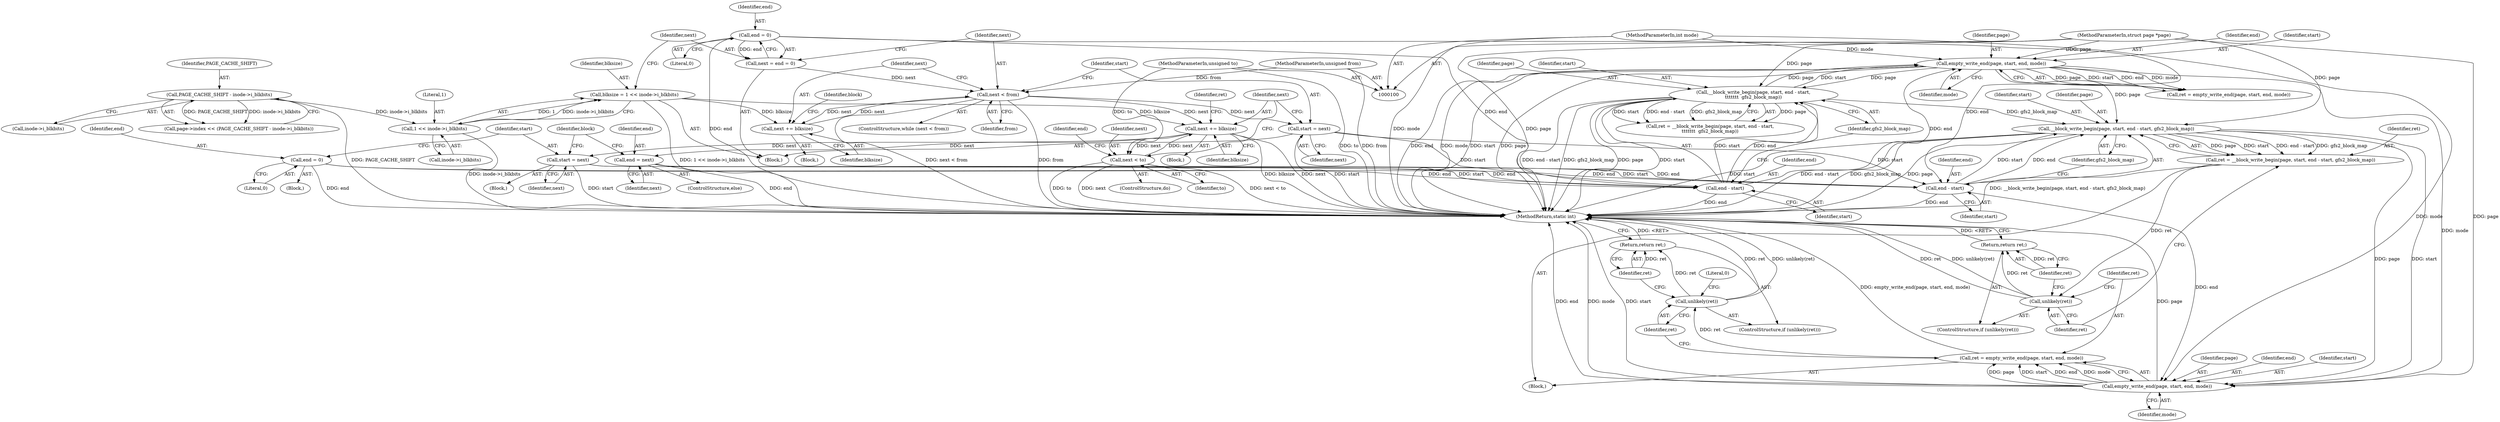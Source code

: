 digraph "1_linux_64dd153c83743af81f20924c6343652d731eeecb_4@API" {
"1000227" [label="(Call,__block_write_begin(page, start, end - start, gfs2_block_map))"];
"1000197" [label="(Call,empty_write_end(page, start, end, mode))"];
"1000183" [label="(Call,__block_write_begin(page, start, end - start,\n\t\t\t\t\t\t\t  gfs2_block_map))"];
"1000101" [label="(MethodParameterIn,struct page *page)"];
"1000186" [label="(Call,end - start)"];
"1000140" [label="(Call,end = 0)"];
"1000207" [label="(Call,end = 0)"];
"1000214" [label="(Call,end = next)"];
"1000158" [label="(Call,next += blksize)"];
"1000131" [label="(Call,blksize = 1 << inode->i_blkbits)"];
"1000133" [label="(Call,1 << inode->i_blkbits)"];
"1000125" [label="(Call,PAGE_CACHE_SHIFT - inode->i_blkbits)"];
"1000219" [label="(Call,next < to)"];
"1000103" [label="(MethodParameterIn,unsigned to)"];
"1000144" [label="(Call,next < from)"];
"1000138" [label="(Call,next = end = 0)"];
"1000148" [label="(Call,next += blksize)"];
"1000102" [label="(MethodParameterIn,unsigned from)"];
"1000153" [label="(Call,start = next)"];
"1000210" [label="(Call,start = next)"];
"1000104" [label="(MethodParameterIn,int mode)"];
"1000230" [label="(Call,end - start)"];
"1000225" [label="(Call,ret = __block_write_begin(page, start, end - start, gfs2_block_map))"];
"1000235" [label="(Call,unlikely(ret))"];
"1000237" [label="(Return,return ret;)"];
"1000241" [label="(Call,empty_write_end(page, start, end, mode))"];
"1000239" [label="(Call,ret = empty_write_end(page, start, end, mode))"];
"1000247" [label="(Call,unlikely(ret))"];
"1000249" [label="(Return,return ret;)"];
"1000227" [label="(Call,__block_write_begin(page, start, end - start, gfs2_block_map))"];
"1000133" [label="(Call,1 << inode->i_blkbits)"];
"1000224" [label="(Block,)"];
"1000177" [label="(Block,)"];
"1000241" [label="(Call,empty_write_end(page, start, end, mode))"];
"1000226" [label="(Identifier,ret)"];
"1000134" [label="(Literal,1)"];
"1000252" [label="(Literal,0)"];
"1000187" [label="(Identifier,end)"];
"1000250" [label="(Identifier,ret)"];
"1000183" [label="(Call,__block_write_begin(page, start, end - start,\n\t\t\t\t\t\t\t  gfs2_block_map))"];
"1000127" [label="(Call,inode->i_blkbits)"];
"1000201" [label="(Identifier,mode)"];
"1000213" [label="(ControlStructure,else)"];
"1000233" [label="(Identifier,gfs2_block_map)"];
"1000135" [label="(Call,inode->i_blkbits)"];
"1000139" [label="(Identifier,next)"];
"1000180" [label="(Block,)"];
"1000132" [label="(Identifier,blksize)"];
"1000225" [label="(Call,ret = __block_write_begin(page, start, end - start, gfs2_block_map))"];
"1000188" [label="(Identifier,start)"];
"1000246" [label="(ControlStructure,if (unlikely(ret)))"];
"1000181" [label="(Call,ret = __block_write_begin(page, start, end - start,\n\t\t\t\t\t\t\t  gfs2_block_map))"];
"1000131" [label="(Call,blksize = 1 << inode->i_blkbits)"];
"1000185" [label="(Identifier,start)"];
"1000199" [label="(Identifier,start)"];
"1000209" [label="(Literal,0)"];
"1000152" [label="(Identifier,block)"];
"1000253" [label="(MethodReturn,static int)"];
"1000212" [label="(Identifier,next)"];
"1000230" [label="(Call,end - start)"];
"1000159" [label="(Identifier,next)"];
"1000198" [label="(Identifier,page)"];
"1000140" [label="(Call,end = 0)"];
"1000105" [label="(Block,)"];
"1000162" [label="(Identifier,ret)"];
"1000138" [label="(Call,next = end = 0)"];
"1000157" [label="(Block,)"];
"1000144" [label="(Call,next < from)"];
"1000229" [label="(Identifier,start)"];
"1000189" [label="(Identifier,gfs2_block_map)"];
"1000235" [label="(Call,unlikely(ret))"];
"1000245" [label="(Identifier,mode)"];
"1000242" [label="(Identifier,page)"];
"1000148" [label="(Call,next += blksize)"];
"1000228" [label="(Identifier,page)"];
"1000102" [label="(MethodParameterIn,unsigned from)"];
"1000153" [label="(Call,start = next)"];
"1000232" [label="(Identifier,start)"];
"1000154" [label="(Identifier,start)"];
"1000216" [label="(Identifier,next)"];
"1000104" [label="(MethodParameterIn,int mode)"];
"1000143" [label="(ControlStructure,while (next < from))"];
"1000141" [label="(Identifier,end)"];
"1000200" [label="(Identifier,end)"];
"1000186" [label="(Call,end - start)"];
"1000184" [label="(Identifier,page)"];
"1000195" [label="(Call,ret = empty_write_end(page, start, end, mode))"];
"1000155" [label="(Identifier,next)"];
"1000142" [label="(Literal,0)"];
"1000211" [label="(Identifier,start)"];
"1000240" [label="(Identifier,ret)"];
"1000234" [label="(ControlStructure,if (unlikely(ret)))"];
"1000197" [label="(Call,empty_write_end(page, start, end, mode))"];
"1000126" [label="(Identifier,PAGE_CACHE_SHIFT)"];
"1000248" [label="(Identifier,ret)"];
"1000244" [label="(Identifier,end)"];
"1000146" [label="(Identifier,from)"];
"1000121" [label="(Call,page->index << (PAGE_CACHE_SHIFT - inode->i_blkbits))"];
"1000101" [label="(MethodParameterIn,struct page *page)"];
"1000158" [label="(Call,next += blksize)"];
"1000149" [label="(Identifier,next)"];
"1000238" [label="(Identifier,ret)"];
"1000223" [label="(Identifier,end)"];
"1000147" [label="(Block,)"];
"1000207" [label="(Call,end = 0)"];
"1000156" [label="(ControlStructure,do)"];
"1000239" [label="(Call,ret = empty_write_end(page, start, end, mode))"];
"1000220" [label="(Identifier,next)"];
"1000150" [label="(Identifier,blksize)"];
"1000218" [label="(Identifier,block)"];
"1000210" [label="(Call,start = next)"];
"1000125" [label="(Call,PAGE_CACHE_SHIFT - inode->i_blkbits)"];
"1000247" [label="(Call,unlikely(ret))"];
"1000219" [label="(Call,next < to)"];
"1000145" [label="(Identifier,next)"];
"1000214" [label="(Call,end = next)"];
"1000236" [label="(Identifier,ret)"];
"1000249" [label="(Return,return ret;)"];
"1000103" [label="(MethodParameterIn,unsigned to)"];
"1000221" [label="(Identifier,to)"];
"1000231" [label="(Identifier,end)"];
"1000215" [label="(Identifier,end)"];
"1000237" [label="(Return,return ret;)"];
"1000243" [label="(Identifier,start)"];
"1000208" [label="(Identifier,end)"];
"1000160" [label="(Identifier,blksize)"];
"1000227" -> "1000225"  [label="AST: "];
"1000227" -> "1000233"  [label="CFG: "];
"1000228" -> "1000227"  [label="AST: "];
"1000229" -> "1000227"  [label="AST: "];
"1000230" -> "1000227"  [label="AST: "];
"1000233" -> "1000227"  [label="AST: "];
"1000225" -> "1000227"  [label="CFG: "];
"1000227" -> "1000253"  [label="DDG: gfs2_block_map"];
"1000227" -> "1000253"  [label="DDG: page"];
"1000227" -> "1000253"  [label="DDG: start"];
"1000227" -> "1000253"  [label="DDG: end - start"];
"1000227" -> "1000225"  [label="DDG: page"];
"1000227" -> "1000225"  [label="DDG: start"];
"1000227" -> "1000225"  [label="DDG: end - start"];
"1000227" -> "1000225"  [label="DDG: gfs2_block_map"];
"1000197" -> "1000227"  [label="DDG: page"];
"1000101" -> "1000227"  [label="DDG: page"];
"1000230" -> "1000227"  [label="DDG: start"];
"1000230" -> "1000227"  [label="DDG: end"];
"1000183" -> "1000227"  [label="DDG: gfs2_block_map"];
"1000227" -> "1000241"  [label="DDG: page"];
"1000227" -> "1000241"  [label="DDG: start"];
"1000197" -> "1000195"  [label="AST: "];
"1000197" -> "1000201"  [label="CFG: "];
"1000198" -> "1000197"  [label="AST: "];
"1000199" -> "1000197"  [label="AST: "];
"1000200" -> "1000197"  [label="AST: "];
"1000201" -> "1000197"  [label="AST: "];
"1000195" -> "1000197"  [label="CFG: "];
"1000197" -> "1000253"  [label="DDG: end"];
"1000197" -> "1000253"  [label="DDG: mode"];
"1000197" -> "1000253"  [label="DDG: start"];
"1000197" -> "1000253"  [label="DDG: page"];
"1000197" -> "1000183"  [label="DDG: page"];
"1000197" -> "1000195"  [label="DDG: page"];
"1000197" -> "1000195"  [label="DDG: start"];
"1000197" -> "1000195"  [label="DDG: end"];
"1000197" -> "1000195"  [label="DDG: mode"];
"1000183" -> "1000197"  [label="DDG: page"];
"1000183" -> "1000197"  [label="DDG: start"];
"1000101" -> "1000197"  [label="DDG: page"];
"1000186" -> "1000197"  [label="DDG: end"];
"1000104" -> "1000197"  [label="DDG: mode"];
"1000197" -> "1000241"  [label="DDG: mode"];
"1000183" -> "1000181"  [label="AST: "];
"1000183" -> "1000189"  [label="CFG: "];
"1000184" -> "1000183"  [label="AST: "];
"1000185" -> "1000183"  [label="AST: "];
"1000186" -> "1000183"  [label="AST: "];
"1000189" -> "1000183"  [label="AST: "];
"1000181" -> "1000183"  [label="CFG: "];
"1000183" -> "1000253"  [label="DDG: start"];
"1000183" -> "1000253"  [label="DDG: end - start"];
"1000183" -> "1000253"  [label="DDG: gfs2_block_map"];
"1000183" -> "1000253"  [label="DDG: page"];
"1000183" -> "1000181"  [label="DDG: page"];
"1000183" -> "1000181"  [label="DDG: start"];
"1000183" -> "1000181"  [label="DDG: end - start"];
"1000183" -> "1000181"  [label="DDG: gfs2_block_map"];
"1000101" -> "1000183"  [label="DDG: page"];
"1000186" -> "1000183"  [label="DDG: start"];
"1000186" -> "1000183"  [label="DDG: end"];
"1000101" -> "1000100"  [label="AST: "];
"1000101" -> "1000253"  [label="DDG: page"];
"1000101" -> "1000241"  [label="DDG: page"];
"1000186" -> "1000188"  [label="CFG: "];
"1000187" -> "1000186"  [label="AST: "];
"1000188" -> "1000186"  [label="AST: "];
"1000189" -> "1000186"  [label="CFG: "];
"1000186" -> "1000253"  [label="DDG: end"];
"1000140" -> "1000186"  [label="DDG: end"];
"1000207" -> "1000186"  [label="DDG: end"];
"1000214" -> "1000186"  [label="DDG: end"];
"1000153" -> "1000186"  [label="DDG: start"];
"1000210" -> "1000186"  [label="DDG: start"];
"1000140" -> "1000138"  [label="AST: "];
"1000140" -> "1000142"  [label="CFG: "];
"1000141" -> "1000140"  [label="AST: "];
"1000142" -> "1000140"  [label="AST: "];
"1000138" -> "1000140"  [label="CFG: "];
"1000140" -> "1000253"  [label="DDG: end"];
"1000140" -> "1000138"  [label="DDG: end"];
"1000140" -> "1000230"  [label="DDG: end"];
"1000207" -> "1000180"  [label="AST: "];
"1000207" -> "1000209"  [label="CFG: "];
"1000208" -> "1000207"  [label="AST: "];
"1000209" -> "1000207"  [label="AST: "];
"1000211" -> "1000207"  [label="CFG: "];
"1000207" -> "1000253"  [label="DDG: end"];
"1000207" -> "1000230"  [label="DDG: end"];
"1000214" -> "1000213"  [label="AST: "];
"1000214" -> "1000216"  [label="CFG: "];
"1000215" -> "1000214"  [label="AST: "];
"1000216" -> "1000214"  [label="AST: "];
"1000218" -> "1000214"  [label="CFG: "];
"1000214" -> "1000253"  [label="DDG: end"];
"1000158" -> "1000214"  [label="DDG: next"];
"1000214" -> "1000230"  [label="DDG: end"];
"1000158" -> "1000157"  [label="AST: "];
"1000158" -> "1000160"  [label="CFG: "];
"1000159" -> "1000158"  [label="AST: "];
"1000160" -> "1000158"  [label="AST: "];
"1000162" -> "1000158"  [label="CFG: "];
"1000158" -> "1000253"  [label="DDG: next"];
"1000158" -> "1000253"  [label="DDG: blksize"];
"1000131" -> "1000158"  [label="DDG: blksize"];
"1000219" -> "1000158"  [label="DDG: next"];
"1000144" -> "1000158"  [label="DDG: next"];
"1000158" -> "1000210"  [label="DDG: next"];
"1000158" -> "1000219"  [label="DDG: next"];
"1000131" -> "1000105"  [label="AST: "];
"1000131" -> "1000133"  [label="CFG: "];
"1000132" -> "1000131"  [label="AST: "];
"1000133" -> "1000131"  [label="AST: "];
"1000139" -> "1000131"  [label="CFG: "];
"1000131" -> "1000253"  [label="DDG: 1 << inode->i_blkbits"];
"1000133" -> "1000131"  [label="DDG: 1"];
"1000133" -> "1000131"  [label="DDG: inode->i_blkbits"];
"1000131" -> "1000148"  [label="DDG: blksize"];
"1000133" -> "1000135"  [label="CFG: "];
"1000134" -> "1000133"  [label="AST: "];
"1000135" -> "1000133"  [label="AST: "];
"1000133" -> "1000253"  [label="DDG: inode->i_blkbits"];
"1000125" -> "1000133"  [label="DDG: inode->i_blkbits"];
"1000125" -> "1000121"  [label="AST: "];
"1000125" -> "1000127"  [label="CFG: "];
"1000126" -> "1000125"  [label="AST: "];
"1000127" -> "1000125"  [label="AST: "];
"1000121" -> "1000125"  [label="CFG: "];
"1000125" -> "1000253"  [label="DDG: PAGE_CACHE_SHIFT"];
"1000125" -> "1000121"  [label="DDG: PAGE_CACHE_SHIFT"];
"1000125" -> "1000121"  [label="DDG: inode->i_blkbits"];
"1000219" -> "1000156"  [label="AST: "];
"1000219" -> "1000221"  [label="CFG: "];
"1000220" -> "1000219"  [label="AST: "];
"1000221" -> "1000219"  [label="AST: "];
"1000159" -> "1000219"  [label="CFG: "];
"1000223" -> "1000219"  [label="CFG: "];
"1000219" -> "1000253"  [label="DDG: next < to"];
"1000219" -> "1000253"  [label="DDG: to"];
"1000219" -> "1000253"  [label="DDG: next"];
"1000103" -> "1000219"  [label="DDG: to"];
"1000103" -> "1000100"  [label="AST: "];
"1000103" -> "1000253"  [label="DDG: to"];
"1000144" -> "1000143"  [label="AST: "];
"1000144" -> "1000146"  [label="CFG: "];
"1000145" -> "1000144"  [label="AST: "];
"1000146" -> "1000144"  [label="AST: "];
"1000149" -> "1000144"  [label="CFG: "];
"1000154" -> "1000144"  [label="CFG: "];
"1000144" -> "1000253"  [label="DDG: next < from"];
"1000144" -> "1000253"  [label="DDG: from"];
"1000138" -> "1000144"  [label="DDG: next"];
"1000148" -> "1000144"  [label="DDG: next"];
"1000102" -> "1000144"  [label="DDG: from"];
"1000144" -> "1000148"  [label="DDG: next"];
"1000144" -> "1000153"  [label="DDG: next"];
"1000138" -> "1000105"  [label="AST: "];
"1000139" -> "1000138"  [label="AST: "];
"1000145" -> "1000138"  [label="CFG: "];
"1000148" -> "1000147"  [label="AST: "];
"1000148" -> "1000150"  [label="CFG: "];
"1000149" -> "1000148"  [label="AST: "];
"1000150" -> "1000148"  [label="AST: "];
"1000152" -> "1000148"  [label="CFG: "];
"1000102" -> "1000100"  [label="AST: "];
"1000102" -> "1000253"  [label="DDG: from"];
"1000153" -> "1000105"  [label="AST: "];
"1000153" -> "1000155"  [label="CFG: "];
"1000154" -> "1000153"  [label="AST: "];
"1000155" -> "1000153"  [label="AST: "];
"1000159" -> "1000153"  [label="CFG: "];
"1000153" -> "1000253"  [label="DDG: start"];
"1000153" -> "1000230"  [label="DDG: start"];
"1000210" -> "1000177"  [label="AST: "];
"1000210" -> "1000212"  [label="CFG: "];
"1000211" -> "1000210"  [label="AST: "];
"1000212" -> "1000210"  [label="AST: "];
"1000218" -> "1000210"  [label="CFG: "];
"1000210" -> "1000253"  [label="DDG: start"];
"1000210" -> "1000230"  [label="DDG: start"];
"1000104" -> "1000100"  [label="AST: "];
"1000104" -> "1000253"  [label="DDG: mode"];
"1000104" -> "1000241"  [label="DDG: mode"];
"1000230" -> "1000232"  [label="CFG: "];
"1000231" -> "1000230"  [label="AST: "];
"1000232" -> "1000230"  [label="AST: "];
"1000233" -> "1000230"  [label="CFG: "];
"1000230" -> "1000253"  [label="DDG: end"];
"1000230" -> "1000241"  [label="DDG: end"];
"1000225" -> "1000224"  [label="AST: "];
"1000226" -> "1000225"  [label="AST: "];
"1000236" -> "1000225"  [label="CFG: "];
"1000225" -> "1000253"  [label="DDG: __block_write_begin(page, start, end - start, gfs2_block_map)"];
"1000225" -> "1000235"  [label="DDG: ret"];
"1000235" -> "1000234"  [label="AST: "];
"1000235" -> "1000236"  [label="CFG: "];
"1000236" -> "1000235"  [label="AST: "];
"1000238" -> "1000235"  [label="CFG: "];
"1000240" -> "1000235"  [label="CFG: "];
"1000235" -> "1000253"  [label="DDG: ret"];
"1000235" -> "1000253"  [label="DDG: unlikely(ret)"];
"1000235" -> "1000237"  [label="DDG: ret"];
"1000237" -> "1000234"  [label="AST: "];
"1000237" -> "1000238"  [label="CFG: "];
"1000238" -> "1000237"  [label="AST: "];
"1000253" -> "1000237"  [label="CFG: "];
"1000237" -> "1000253"  [label="DDG: <RET>"];
"1000238" -> "1000237"  [label="DDG: ret"];
"1000241" -> "1000239"  [label="AST: "];
"1000241" -> "1000245"  [label="CFG: "];
"1000242" -> "1000241"  [label="AST: "];
"1000243" -> "1000241"  [label="AST: "];
"1000244" -> "1000241"  [label="AST: "];
"1000245" -> "1000241"  [label="AST: "];
"1000239" -> "1000241"  [label="CFG: "];
"1000241" -> "1000253"  [label="DDG: page"];
"1000241" -> "1000253"  [label="DDG: end"];
"1000241" -> "1000253"  [label="DDG: mode"];
"1000241" -> "1000253"  [label="DDG: start"];
"1000241" -> "1000239"  [label="DDG: page"];
"1000241" -> "1000239"  [label="DDG: start"];
"1000241" -> "1000239"  [label="DDG: end"];
"1000241" -> "1000239"  [label="DDG: mode"];
"1000239" -> "1000224"  [label="AST: "];
"1000240" -> "1000239"  [label="AST: "];
"1000248" -> "1000239"  [label="CFG: "];
"1000239" -> "1000253"  [label="DDG: empty_write_end(page, start, end, mode)"];
"1000239" -> "1000247"  [label="DDG: ret"];
"1000247" -> "1000246"  [label="AST: "];
"1000247" -> "1000248"  [label="CFG: "];
"1000248" -> "1000247"  [label="AST: "];
"1000250" -> "1000247"  [label="CFG: "];
"1000252" -> "1000247"  [label="CFG: "];
"1000247" -> "1000253"  [label="DDG: ret"];
"1000247" -> "1000253"  [label="DDG: unlikely(ret)"];
"1000247" -> "1000249"  [label="DDG: ret"];
"1000249" -> "1000246"  [label="AST: "];
"1000249" -> "1000250"  [label="CFG: "];
"1000250" -> "1000249"  [label="AST: "];
"1000253" -> "1000249"  [label="CFG: "];
"1000249" -> "1000253"  [label="DDG: <RET>"];
"1000250" -> "1000249"  [label="DDG: ret"];
}
